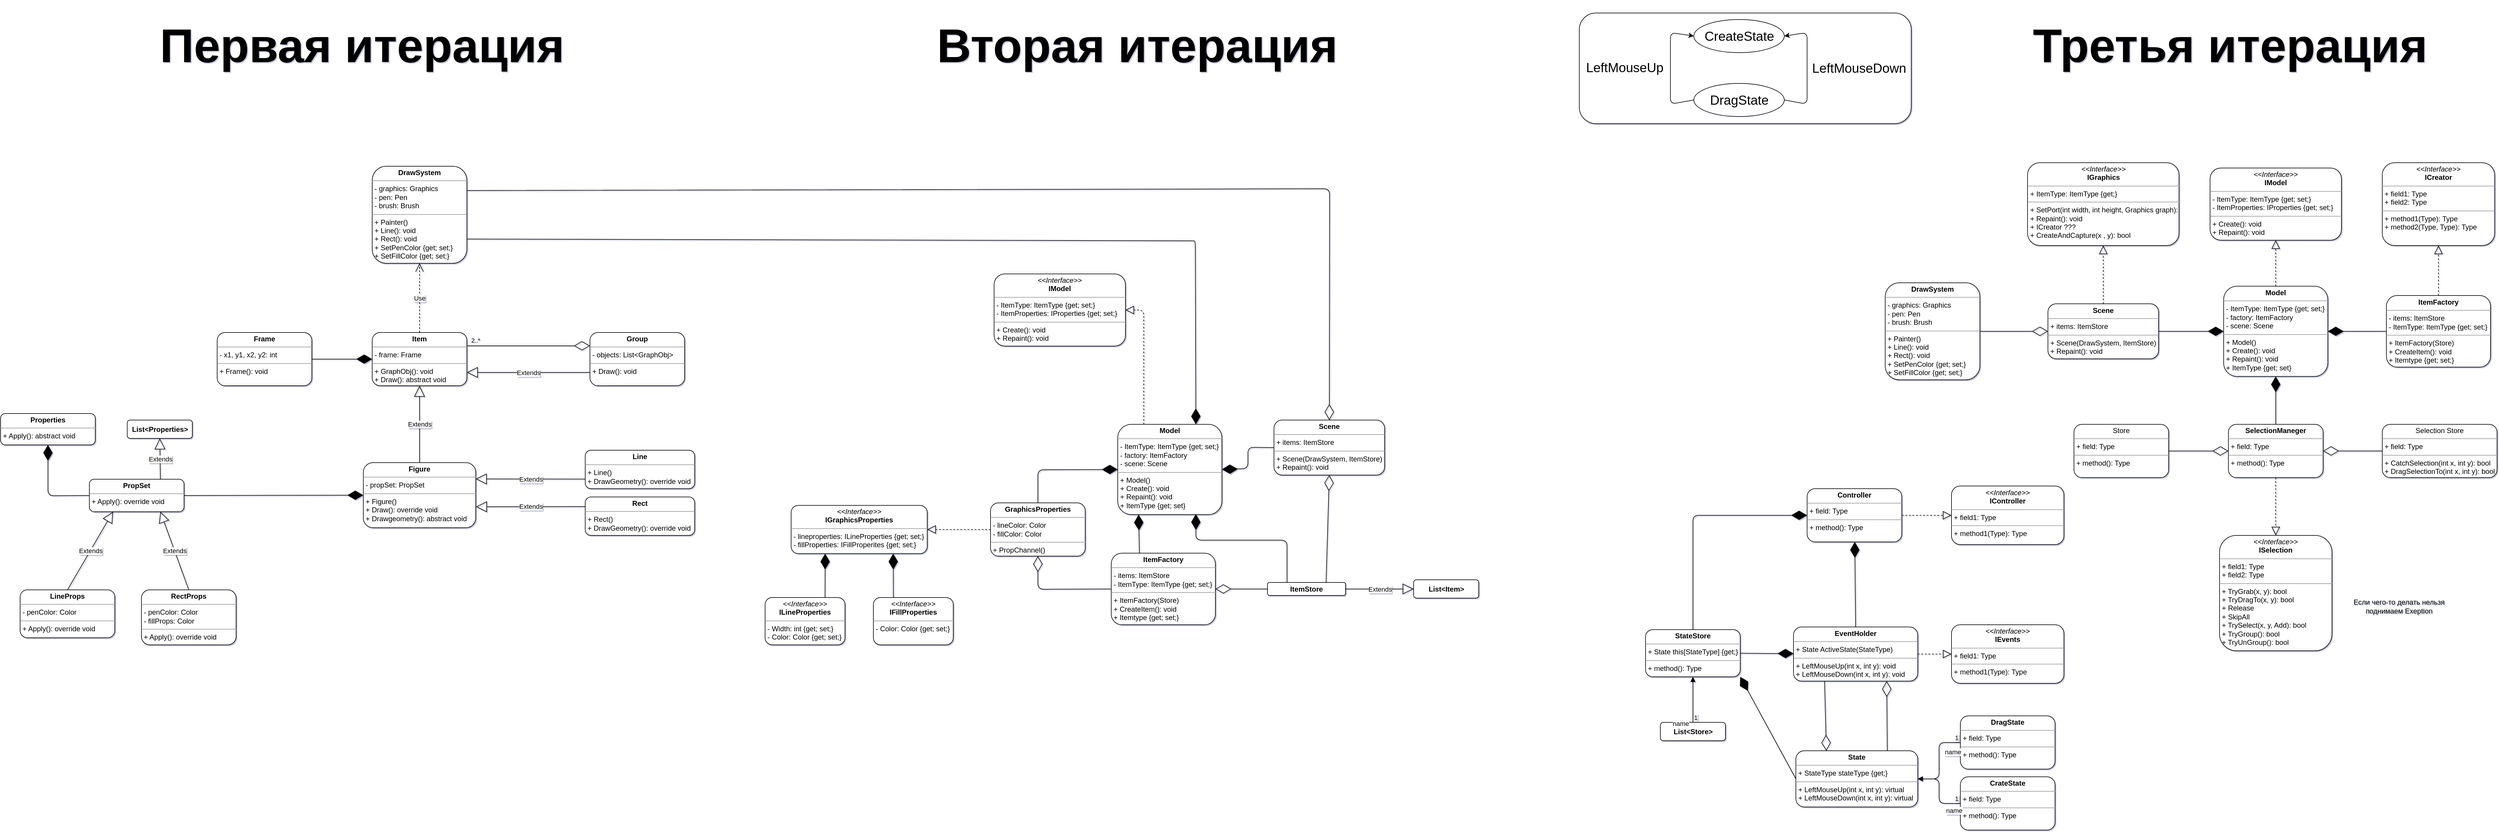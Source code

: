 <mxfile version="20.3.0" type="device"><diagram name="Page-1" id="c4acf3e9-155e-7222-9cf6-157b1a14988f"><mxGraphModel dx="760" dy="259" grid="1" gridSize="10" guides="1" tooltips="1" connect="1" arrows="1" fold="1" page="0" pageScale="1" pageWidth="850" pageHeight="1100" math="0" shadow="1"><root><mxCell id="0"/><mxCell id="1" parent="0"/><mxCell id="VZX-yIIlwS3tOih7tL8w-12" value="&lt;p style=&quot;margin:0px;margin-top:4px;text-align:center;&quot;&gt;&lt;b&gt;Frame&lt;/b&gt;&lt;/p&gt;&lt;hr size=&quot;1&quot;&gt;&lt;p style=&quot;margin:0px;margin-left:4px;&quot;&gt;- x1, y1, x2, y2: int&lt;/p&gt;&lt;hr size=&quot;1&quot;&gt;&lt;p style=&quot;margin:0px;margin-left:4px;&quot;&gt;+ Frame(): void&lt;/p&gt;" style="verticalAlign=top;align=left;overflow=fill;fontSize=12;fontFamily=Helvetica;html=1;rounded=1;" parent="1" vertex="1"><mxGeometry x="118" y="760" width="160" height="90" as="geometry"/></mxCell><mxCell id="VZX-yIIlwS3tOih7tL8w-13" value="&lt;p style=&quot;margin:0px;margin-top:4px;text-align:center;&quot;&gt;&lt;b&gt;Item&lt;/b&gt;&lt;/p&gt;&lt;hr size=&quot;1&quot;&gt;&lt;p style=&quot;margin:0px;margin-left:4px;&quot;&gt;- frame: Frame&lt;/p&gt;&lt;hr size=&quot;1&quot;&gt;&lt;p style=&quot;margin:0px;margin-left:4px;&quot;&gt;+ GraphObj(): void&lt;/p&gt;&lt;p style=&quot;margin:0px;margin-left:4px;&quot;&gt;+ Draw(): abstract void&lt;/p&gt;" style="verticalAlign=top;align=left;overflow=fill;fontSize=12;fontFamily=Helvetica;html=1;rounded=1;" parent="1" vertex="1"><mxGeometry x="380" y="760" width="160" height="90" as="geometry"/></mxCell><mxCell id="VZX-yIIlwS3tOih7tL8w-14" value="&lt;p style=&quot;margin:0px;margin-top:4px;text-align:center;&quot;&gt;&lt;b&gt;Group&lt;/b&gt;&lt;/p&gt;&lt;hr size=&quot;1&quot;&gt;&lt;p style=&quot;margin:0px;margin-left:4px;&quot;&gt;- objects: List&amp;lt;GraphObj&amp;gt;&lt;/p&gt;&lt;hr size=&quot;1&quot;&gt;&lt;p style=&quot;margin:0px;margin-left:4px;&quot;&gt;+ Draw(): void&lt;/p&gt;" style="verticalAlign=top;align=left;overflow=fill;fontSize=12;fontFamily=Helvetica;html=1;rounded=1;" parent="1" vertex="1"><mxGeometry x="748" y="760" width="160" height="90" as="geometry"/></mxCell><mxCell id="VZX-yIIlwS3tOih7tL8w-15" value="" style="endArrow=diamondThin;endFill=1;endSize=24;html=1;rounded=1;exitX=1;exitY=0.5;exitDx=0;exitDy=0;entryX=0;entryY=0.5;entryDx=0;entryDy=0;" parent="1" source="VZX-yIIlwS3tOih7tL8w-12" target="VZX-yIIlwS3tOih7tL8w-13" edge="1"><mxGeometry width="160" relative="1" as="geometry"><mxPoint x="310" y="650" as="sourcePoint"/><mxPoint x="470" y="650" as="targetPoint"/></mxGeometry></mxCell><mxCell id="VZX-yIIlwS3tOih7tL8w-18" value="Extends" style="endArrow=block;endSize=16;endFill=0;html=1;rounded=1;exitX=0;exitY=0.75;exitDx=0;exitDy=0;entryX=1;entryY=0.75;entryDx=0;entryDy=0;" parent="1" source="VZX-yIIlwS3tOih7tL8w-14" target="VZX-yIIlwS3tOih7tL8w-13" edge="1"><mxGeometry width="160" relative="1" as="geometry"><mxPoint x="310" y="650" as="sourcePoint"/><mxPoint x="470" y="650" as="targetPoint"/></mxGeometry></mxCell><mxCell id="VZX-yIIlwS3tOih7tL8w-20" value="" style="endArrow=diamondThin;endFill=0;endSize=24;html=1;rounded=1;exitX=1;exitY=0.25;exitDx=0;exitDy=0;entryX=0;entryY=0.25;entryDx=0;entryDy=0;" parent="1" source="VZX-yIIlwS3tOih7tL8w-13" target="VZX-yIIlwS3tOih7tL8w-14" edge="1"><mxGeometry width="160" relative="1" as="geometry"><mxPoint x="310" y="650" as="sourcePoint"/><mxPoint x="470" y="650" as="targetPoint"/></mxGeometry></mxCell><mxCell id="VZX-yIIlwS3tOih7tL8w-21" value="2..*" style="text;html=1;strokeColor=none;fillColor=none;align=center;verticalAlign=middle;whiteSpace=wrap;rounded=1;fontSize=10;" parent="1" vertex="1"><mxGeometry x="530" y="763" width="50" height="20" as="geometry"/></mxCell><mxCell id="VZX-yIIlwS3tOih7tL8w-22" value="&lt;p style=&quot;margin:0px;margin-top:4px;text-align:center;&quot;&gt;&lt;b&gt;Figure&lt;/b&gt;&lt;/p&gt;&lt;hr size=&quot;1&quot;&gt;&lt;p style=&quot;margin:0px;margin-left:4px;&quot;&gt;- propSet: PropSet&lt;/p&gt;&lt;hr size=&quot;1&quot;&gt;&lt;p style=&quot;margin:0px;margin-left:4px;&quot;&gt;+ Figure()&lt;/p&gt;&lt;p style=&quot;margin:0px;margin-left:4px;&quot;&gt;+ Draw(): override void&lt;/p&gt;&lt;p style=&quot;margin:0px;margin-left:4px;&quot;&gt;+ Drawgeometry(): abstract void&lt;/p&gt;" style="verticalAlign=top;align=left;overflow=fill;fontSize=12;fontFamily=Helvetica;html=1;rounded=1;" parent="1" vertex="1"><mxGeometry x="365" y="980" width="190" height="110" as="geometry"/></mxCell><mxCell id="VZX-yIIlwS3tOih7tL8w-23" value="Extends" style="endArrow=block;endSize=16;endFill=0;html=1;rounded=1;exitX=0.5;exitY=0;exitDx=0;exitDy=0;entryX=0.5;entryY=1;entryDx=0;entryDy=0;" parent="1" source="VZX-yIIlwS3tOih7tL8w-22" target="VZX-yIIlwS3tOih7tL8w-13" edge="1"><mxGeometry width="160" relative="1" as="geometry"><mxPoint x="440" y="800" as="sourcePoint"/><mxPoint x="600" y="800" as="targetPoint"/></mxGeometry></mxCell><mxCell id="VZX-yIIlwS3tOih7tL8w-25" value="&lt;p style=&quot;margin:0px;margin-top:4px;text-align:center;&quot;&gt;&lt;b&gt;Line&lt;/b&gt;&lt;/p&gt;&lt;hr size=&quot;1&quot;&gt;&lt;p style=&quot;margin:0px;margin-left:4px;&quot;&gt;&lt;span style=&quot;background-color: initial;&quot;&gt;+ Line()&lt;/span&gt;&lt;br&gt;&lt;/p&gt;&lt;p style=&quot;margin:0px;margin-left:4px;&quot;&gt;&lt;span style=&quot;background-color: initial;&quot;&gt;+ DrawGeometry(): override void&lt;/span&gt;&lt;/p&gt;" style="verticalAlign=top;align=left;overflow=fill;fontSize=12;fontFamily=Helvetica;html=1;rounded=1;" parent="1" vertex="1"><mxGeometry x="740" y="959" width="185" height="65" as="geometry"/></mxCell><mxCell id="VZX-yIIlwS3tOih7tL8w-26" value="&lt;p style=&quot;margin:0px;margin-top:4px;text-align:center;&quot;&gt;&lt;b&gt;Rect&lt;/b&gt;&lt;/p&gt;&lt;hr size=&quot;1&quot;&gt;&lt;p style=&quot;margin:0px;margin-left:4px;&quot;&gt;&lt;span style=&quot;background-color: initial;&quot;&gt;+ Rect()&lt;/span&gt;&lt;br&gt;&lt;/p&gt;&lt;p style=&quot;margin:0px;margin-left:4px;&quot;&gt;&lt;span style=&quot;background-color: initial;&quot;&gt;+ DrawGeometry(): override void&lt;/span&gt;&lt;/p&gt;" style="verticalAlign=top;align=left;overflow=fill;fontSize=12;fontFamily=Helvetica;html=1;rounded=1;" parent="1" vertex="1"><mxGeometry x="740" y="1038" width="185" height="65" as="geometry"/></mxCell><mxCell id="VZX-yIIlwS3tOih7tL8w-27" value="Extends" style="endArrow=block;endSize=16;endFill=0;html=1;rounded=1;exitX=0;exitY=0.75;exitDx=0;exitDy=0;entryX=1;entryY=0.25;entryDx=0;entryDy=0;" parent="1" source="VZX-yIIlwS3tOih7tL8w-25" target="VZX-yIIlwS3tOih7tL8w-22" edge="1"><mxGeometry width="160" relative="1" as="geometry"><mxPoint x="452" y="984" as="sourcePoint"/><mxPoint x="612" y="984" as="targetPoint"/></mxGeometry></mxCell><mxCell id="VZX-yIIlwS3tOih7tL8w-28" value="Extends" style="endArrow=block;endSize=16;endFill=0;html=1;rounded=1;entryX=1.002;entryY=0.678;entryDx=0;entryDy=0;exitX=0;exitY=0.25;exitDx=0;exitDy=0;entryPerimeter=0;" parent="1" source="VZX-yIIlwS3tOih7tL8w-26" target="VZX-yIIlwS3tOih7tL8w-22" edge="1"><mxGeometry width="160" relative="1" as="geometry"><mxPoint x="685" y="1063" as="sourcePoint"/><mxPoint x="540" y="1151" as="targetPoint"/></mxGeometry></mxCell><mxCell id="VZX-yIIlwS3tOih7tL8w-30" value="&lt;p style=&quot;margin:0px;margin-top:4px;text-align:center;&quot;&gt;&lt;b&gt;Properties&lt;/b&gt;&lt;/p&gt;&lt;hr size=&quot;1&quot;&gt;&lt;p style=&quot;margin:0px;margin-left:4px;&quot;&gt;+ Apply(): abstract void&lt;/p&gt;" style="verticalAlign=top;align=left;overflow=fill;fontSize=12;fontFamily=Helvetica;html=1;rounded=1;" parent="1" vertex="1"><mxGeometry x="-248" y="897" width="160" height="53" as="geometry"/></mxCell><mxCell id="VZX-yIIlwS3tOih7tL8w-31" value="&lt;p style=&quot;margin:0px;margin-top:4px;text-align:center;&quot;&gt;&lt;b&gt;PropSet&lt;/b&gt;&lt;/p&gt;&lt;hr size=&quot;1&quot;&gt;&lt;p style=&quot;margin:0px;margin-left:4px;&quot;&gt;&lt;/p&gt;&lt;p style=&quot;margin:0px;margin-left:4px;&quot;&gt;+ Apply(): override void&lt;/p&gt;" style="verticalAlign=top;align=left;overflow=fill;fontSize=12;fontFamily=Helvetica;html=1;rounded=1;" parent="1" vertex="1"><mxGeometry x="-98" y="1008" width="160" height="55" as="geometry"/></mxCell><mxCell id="VZX-yIIlwS3tOih7tL8w-32" value="&lt;b&gt;List&amp;lt;Properties&amp;gt;&lt;/b&gt;" style="html=1;rounded=1;" parent="1" vertex="1"><mxGeometry x="-34" y="908" width="110" height="31" as="geometry"/></mxCell><mxCell id="VZX-yIIlwS3tOih7tL8w-37" value="" style="endArrow=diamondThin;endFill=1;endSize=24;html=1;rounded=1;exitX=0;exitY=0.5;exitDx=0;exitDy=0;entryX=0.5;entryY=1;entryDx=0;entryDy=0;" parent="1" source="VZX-yIIlwS3tOih7tL8w-31" target="VZX-yIIlwS3tOih7tL8w-30" edge="1"><mxGeometry width="160" relative="1" as="geometry"><mxPoint x="254" y="886" as="sourcePoint"/><mxPoint x="414" y="886" as="targetPoint"/><Array as="points"><mxPoint x="-168" y="1036"/></Array></mxGeometry></mxCell><mxCell id="VZX-yIIlwS3tOih7tL8w-38" value="Extends" style="endArrow=block;endSize=16;endFill=0;html=1;rounded=1;exitX=0.75;exitY=0;exitDx=0;exitDy=0;entryX=0.5;entryY=1;entryDx=0;entryDy=0;" parent="1" source="VZX-yIIlwS3tOih7tL8w-31" target="VZX-yIIlwS3tOih7tL8w-32" edge="1"><mxGeometry width="160" relative="1" as="geometry"><mxPoint x="254" y="886" as="sourcePoint"/><mxPoint x="414" y="886" as="targetPoint"/></mxGeometry></mxCell><mxCell id="VZX-yIIlwS3tOih7tL8w-42" value="&lt;p style=&quot;margin:0px;margin-top:4px;text-align:center;&quot;&gt;&lt;b&gt;LineProps&lt;/b&gt;&lt;/p&gt;&lt;hr size=&quot;1&quot;&gt;&lt;p style=&quot;margin:0px;margin-left:4px;&quot;&gt;- penColor: Color&lt;/p&gt;&lt;hr size=&quot;1&quot;&gt;&lt;p style=&quot;margin:0px;margin-left:4px;&quot;&gt;+ Apply(): override void&lt;/p&gt;" style="verticalAlign=top;align=left;overflow=fill;fontSize=12;fontFamily=Helvetica;html=1;rounded=1;" parent="1" vertex="1"><mxGeometry x="-215" y="1195" width="160" height="81" as="geometry"/></mxCell><mxCell id="VZX-yIIlwS3tOih7tL8w-43" value="&lt;p style=&quot;margin:0px;margin-top:4px;text-align:center;&quot;&gt;&lt;b&gt;RectProps&lt;/b&gt;&lt;/p&gt;&lt;hr size=&quot;1&quot;&gt;&lt;p style=&quot;margin:0px;margin-left:4px;&quot;&gt;- penColor: Color&lt;/p&gt;&lt;p style=&quot;margin:0px;margin-left:4px;&quot;&gt;- fillProps: Color&lt;/p&gt;&lt;hr size=&quot;1&quot;&gt;&lt;p style=&quot;margin:0px;margin-left:4px;&quot;&gt;+ Apply(): override void&lt;/p&gt;" style="verticalAlign=top;align=left;overflow=fill;fontSize=12;fontFamily=Helvetica;html=1;rounded=1;" parent="1" vertex="1"><mxGeometry x="-10" y="1195" width="160" height="93" as="geometry"/></mxCell><mxCell id="VZX-yIIlwS3tOih7tL8w-44" value="Extends" style="endArrow=block;endSize=16;endFill=0;html=1;rounded=1;exitX=0.5;exitY=0;exitDx=0;exitDy=0;entryX=0.25;entryY=1;entryDx=0;entryDy=0;" parent="1" source="VZX-yIIlwS3tOih7tL8w-42" target="VZX-yIIlwS3tOih7tL8w-31" edge="1"><mxGeometry width="160" relative="1" as="geometry"><mxPoint x="-47" y="1129" as="sourcePoint"/><mxPoint x="113" y="1129" as="targetPoint"/></mxGeometry></mxCell><mxCell id="VZX-yIIlwS3tOih7tL8w-45" value="Extends" style="endArrow=block;endSize=16;endFill=0;html=1;rounded=1;exitX=0.5;exitY=0;exitDx=0;exitDy=0;entryX=0.75;entryY=1;entryDx=0;entryDy=0;" parent="1" source="VZX-yIIlwS3tOih7tL8w-43" target="VZX-yIIlwS3tOih7tL8w-31" edge="1"><mxGeometry width="160" relative="1" as="geometry"><mxPoint x="-47" y="1129" as="sourcePoint"/><mxPoint x="113" y="1129" as="targetPoint"/></mxGeometry></mxCell><mxCell id="VZX-yIIlwS3tOih7tL8w-46" value="" style="endArrow=diamondThin;endFill=1;endSize=24;html=1;rounded=1;exitX=1;exitY=0.5;exitDx=0;exitDy=0;entryX=0;entryY=0.5;entryDx=0;entryDy=0;" parent="1" source="VZX-yIIlwS3tOih7tL8w-31" target="VZX-yIIlwS3tOih7tL8w-22" edge="1"><mxGeometry width="160" relative="1" as="geometry"><mxPoint x="266" y="1050" as="sourcePoint"/><mxPoint x="426" y="1050" as="targetPoint"/></mxGeometry></mxCell><mxCell id="VZX-yIIlwS3tOih7tL8w-47" value="&lt;p style=&quot;margin:0px;margin-top:4px;text-align:center;&quot;&gt;&lt;b&gt;DrawSystem&lt;/b&gt;&lt;/p&gt;&lt;hr size=&quot;1&quot;&gt;&lt;p style=&quot;margin:0px;margin-left:4px;&quot;&gt;- graphics: Graphics&lt;/p&gt;&lt;p style=&quot;margin:0px;margin-left:4px;&quot;&gt;- pen: Pen&lt;/p&gt;&lt;p style=&quot;margin:0px;margin-left:4px;&quot;&gt;- brush: Brush&lt;/p&gt;&lt;hr size=&quot;1&quot;&gt;&lt;p style=&quot;margin:0px;margin-left:4px;&quot;&gt;+ Painter()&lt;/p&gt;&lt;p style=&quot;margin:0px;margin-left:4px;&quot;&gt;+ Line(): void&lt;/p&gt;&lt;p style=&quot;margin:0px;margin-left:4px;&quot;&gt;+ Rect(): void&lt;/p&gt;&lt;p style=&quot;margin:0px;margin-left:4px;&quot;&gt;+ SetPenColor {get; set;}&lt;/p&gt;&lt;p style=&quot;margin:0px;margin-left:4px;&quot;&gt;+ SetFillColor {get; set;}&lt;/p&gt;" style="verticalAlign=top;align=left;overflow=fill;fontSize=12;fontFamily=Helvetica;html=1;rounded=1;" parent="1" vertex="1"><mxGeometry x="380" y="479" width="160" height="164" as="geometry"/></mxCell><mxCell id="VZX-yIIlwS3tOih7tL8w-48" value="Use" style="endArrow=open;endSize=12;dashed=1;html=1;rounded=1;exitX=0.5;exitY=0;exitDx=0;exitDy=0;entryX=0.5;entryY=1;entryDx=0;entryDy=0;" parent="1" source="VZX-yIIlwS3tOih7tL8w-13" target="VZX-yIIlwS3tOih7tL8w-47" edge="1"><mxGeometry width="160" relative="1" as="geometry"><mxPoint x="460" y="757" as="sourcePoint"/><mxPoint x="620" y="757" as="targetPoint"/></mxGeometry></mxCell><mxCell id="VZX-yIIlwS3tOih7tL8w-49" value="&lt;p style=&quot;margin:0px;margin-top:4px;text-align:center;&quot;&gt;&lt;b&gt;ItemFactory&lt;/b&gt;&lt;/p&gt;&lt;hr size=&quot;1&quot;&gt;&lt;p style=&quot;margin:0px;margin-left:4px;&quot;&gt;- items: ItemStore&lt;/p&gt;&lt;p style=&quot;margin:0px;margin-left:4px;&quot;&gt;- ItemType: ItemType {get; set;}&lt;/p&gt;&lt;hr size=&quot;1&quot;&gt;&lt;p style=&quot;margin:0px;margin-left:4px;&quot;&gt;+ ItemFactory(Store)&lt;/p&gt;&lt;p style=&quot;margin:0px;margin-left:4px;&quot;&gt;+ CreateItem(): void&lt;/p&gt;&lt;p style=&quot;margin:0px;margin-left:4px;&quot;&gt;+ Itemtype {get; set;}&lt;/p&gt;" style="verticalAlign=top;align=left;overflow=fill;fontSize=12;fontFamily=Helvetica;html=1;rounded=1;" parent="1" vertex="1"><mxGeometry x="1629" y="1133" width="176" height="121" as="geometry"/></mxCell><mxCell id="VZX-yIIlwS3tOih7tL8w-50" value="&lt;p style=&quot;margin:0px;margin-top:4px;text-align:center;&quot;&gt;&lt;b&gt;Model&lt;/b&gt;&lt;/p&gt;&lt;hr size=&quot;1&quot;&gt;&lt;p style=&quot;margin:0px;margin-left:4px;&quot;&gt;- ItemType: ItemType {get; set;}&lt;/p&gt;&lt;p style=&quot;margin:0px;margin-left:4px;&quot;&gt;- factory: ItemFactory&lt;/p&gt;&lt;p style=&quot;margin:0px;margin-left:4px;&quot;&gt;- scene: Scene&lt;/p&gt;&lt;hr size=&quot;1&quot;&gt;&lt;p style=&quot;margin:0px;margin-left:4px;&quot;&gt;+ Model()&lt;/p&gt;&lt;p style=&quot;margin:0px;margin-left:4px;&quot;&gt;+ Create(): void&lt;/p&gt;&lt;p style=&quot;margin:0px;margin-left:4px;&quot;&gt;+ Repaint(): void&lt;/p&gt;&lt;p style=&quot;margin:0px;margin-left:4px;&quot;&gt;+ ItemType {get; set}&lt;/p&gt;" style="verticalAlign=top;align=left;overflow=fill;fontSize=12;fontFamily=Helvetica;html=1;rounded=1;" parent="1" vertex="1"><mxGeometry x="1640" y="915.25" width="176" height="152.5" as="geometry"/></mxCell><mxCell id="VZX-yIIlwS3tOih7tL8w-51" value="&lt;p style=&quot;margin:0px;margin-top:4px;text-align:center;&quot;&gt;&lt;b&gt;ItemStore&lt;/b&gt;&lt;/p&gt;" style="verticalAlign=top;align=left;overflow=fill;fontSize=12;fontFamily=Helvetica;html=1;rounded=1;" parent="1" vertex="1"><mxGeometry x="1893" y="1182.5" width="132" height="22" as="geometry"/></mxCell><mxCell id="VZX-yIIlwS3tOih7tL8w-52" value="&lt;b&gt;List&amp;lt;Item&amp;gt;&lt;/b&gt;" style="html=1;rounded=1;" parent="1" vertex="1"><mxGeometry x="2140" y="1178" width="110" height="31" as="geometry"/></mxCell><mxCell id="VZX-yIIlwS3tOih7tL8w-54" value="&lt;p style=&quot;margin:0px;margin-top:4px;text-align:center;&quot;&gt;&lt;b&gt;GraphicsProperties&lt;/b&gt;&lt;/p&gt;&lt;hr size=&quot;1&quot;&gt;&lt;p style=&quot;margin:0px;margin-left:4px;&quot;&gt;- lineColor: Color&lt;br&gt;- fillColor: Color&lt;br&gt;&lt;/p&gt;&lt;hr size=&quot;1&quot;&gt;&lt;p style=&quot;margin:0px;margin-left:4px;&quot;&gt;+ PropChannel()&lt;/p&gt;" style="verticalAlign=top;align=left;overflow=fill;fontSize=12;fontFamily=Helvetica;html=1;rounded=1;" parent="1" vertex="1"><mxGeometry x="1425" y="1048" width="160" height="90" as="geometry"/></mxCell><mxCell id="VZX-yIIlwS3tOih7tL8w-55" value="&lt;p style=&quot;margin:0px;margin-top:4px;text-align:center;&quot;&gt;&lt;i&gt;&amp;lt;&amp;lt;Interface&amp;gt;&amp;gt;&lt;/i&gt;&lt;br&gt;&lt;b&gt;IGraphicsProperties&lt;/b&gt;&lt;/p&gt;&lt;hr size=&quot;1&quot;&gt;&lt;p style=&quot;margin:0px;margin-left:4px;&quot;&gt;- lineproperties: ILineProperties {get; set;}&lt;br&gt;- fillProperties:&amp;nbsp;IFillProperites {get; set;}&lt;/p&gt;" style="verticalAlign=top;align=left;overflow=fill;fontSize=12;fontFamily=Helvetica;html=1;rounded=1;" parent="1" vertex="1"><mxGeometry x="1088" y="1052.25" width="230" height="81.5" as="geometry"/></mxCell><mxCell id="VZX-yIIlwS3tOih7tL8w-56" value="Extends" style="endArrow=block;endSize=16;endFill=0;html=1;rounded=1;exitX=1;exitY=0.5;exitDx=0;exitDy=0;entryX=0;entryY=0.5;entryDx=0;entryDy=0;" parent="1" source="VZX-yIIlwS3tOih7tL8w-51" target="VZX-yIIlwS3tOih7tL8w-52" edge="1"><mxGeometry width="160" relative="1" as="geometry"><mxPoint x="1733" y="986" as="sourcePoint"/><mxPoint x="1893" y="986" as="targetPoint"/></mxGeometry></mxCell><mxCell id="VZX-yIIlwS3tOih7tL8w-57" value="" style="endArrow=diamondThin;endFill=0;endSize=24;html=1;rounded=1;exitX=0;exitY=0.5;exitDx=0;exitDy=0;entryX=1;entryY=0.5;entryDx=0;entryDy=0;" parent="1" source="VZX-yIIlwS3tOih7tL8w-51" target="VZX-yIIlwS3tOih7tL8w-49" edge="1"><mxGeometry width="160" relative="1" as="geometry"><mxPoint x="1887" y="1188.0" as="sourcePoint"/><mxPoint x="1915" y="986" as="targetPoint"/></mxGeometry></mxCell><mxCell id="VZX-yIIlwS3tOih7tL8w-58" value="&lt;p style=&quot;margin:0px;margin-top:4px;text-align:center;&quot;&gt;&lt;b&gt;Scene&lt;/b&gt;&lt;/p&gt;&lt;hr size=&quot;1&quot;&gt;&lt;p style=&quot;margin:0px;margin-left:4px;&quot;&gt;+ items: ItemStore&lt;/p&gt;&lt;hr size=&quot;1&quot;&gt;&lt;p style=&quot;margin:0px;margin-left:4px;&quot;&gt;+ Scene(DrawSystem, ItemStore)&lt;/p&gt;&lt;p style=&quot;margin:0px;margin-left:4px;&quot;&gt;+ Repaint(): void&lt;/p&gt;" style="verticalAlign=top;align=left;overflow=fill;fontSize=12;fontFamily=Helvetica;html=1;rounded=1;" parent="1" vertex="1"><mxGeometry x="1904" y="908" width="187" height="93" as="geometry"/></mxCell><mxCell id="VZX-yIIlwS3tOih7tL8w-59" value="" style="endArrow=diamondThin;endFill=0;endSize=24;html=1;rounded=1;exitX=0;exitY=0.5;exitDx=0;exitDy=0;entryX=0.5;entryY=1;entryDx=0;entryDy=0;" parent="1" source="VZX-yIIlwS3tOih7tL8w-49" target="VZX-yIIlwS3tOih7tL8w-54" edge="1"><mxGeometry width="160" relative="1" as="geometry"><mxPoint x="1794" y="986" as="sourcePoint"/><mxPoint x="1954" y="986" as="targetPoint"/><Array as="points"><mxPoint x="1505" y="1194"/></Array></mxGeometry></mxCell><mxCell id="VZX-yIIlwS3tOih7tL8w-60" value="" style="endArrow=block;dashed=1;endFill=0;endSize=12;html=1;rounded=1;exitX=0;exitY=0.5;exitDx=0;exitDy=0;entryX=1;entryY=0.5;entryDx=0;entryDy=0;" parent="1" source="VZX-yIIlwS3tOih7tL8w-54" target="VZX-yIIlwS3tOih7tL8w-55" edge="1"><mxGeometry width="160" relative="1" as="geometry"><mxPoint x="1850" y="986" as="sourcePoint"/><mxPoint x="2010" y="986" as="targetPoint"/></mxGeometry></mxCell><mxCell id="VZX-yIIlwS3tOih7tL8w-61" value="" style="endArrow=diamondThin;endFill=1;endSize=24;html=1;rounded=1;exitX=0.5;exitY=0;exitDx=0;exitDy=0;entryX=0;entryY=0.5;entryDx=0;entryDy=0;" parent="1" source="VZX-yIIlwS3tOih7tL8w-54" target="VZX-yIIlwS3tOih7tL8w-50" edge="1"><mxGeometry width="160" relative="1" as="geometry"><mxPoint x="1868" y="938" as="sourcePoint"/><mxPoint x="2028" y="938" as="targetPoint"/><Array as="points"><mxPoint x="1505" y="992"/></Array></mxGeometry></mxCell><mxCell id="VZX-yIIlwS3tOih7tL8w-62" value="" style="endArrow=diamondThin;endFill=1;endSize=24;html=1;rounded=1;exitX=0.27;exitY=-0.004;exitDx=0;exitDy=0;entryX=0.2;entryY=1;entryDx=0;entryDy=0;entryPerimeter=0;exitPerimeter=0;" parent="1" source="VZX-yIIlwS3tOih7tL8w-49" target="VZX-yIIlwS3tOih7tL8w-50" edge="1"><mxGeometry width="160" relative="1" as="geometry"><mxPoint x="1868" y="938" as="sourcePoint"/><mxPoint x="2028" y="938" as="targetPoint"/></mxGeometry></mxCell><mxCell id="VZX-yIIlwS3tOih7tL8w-63" value="" style="endArrow=diamondThin;endFill=1;endSize=24;html=1;rounded=1;exitX=0.25;exitY=0;exitDx=0;exitDy=0;" parent="1" source="VZX-yIIlwS3tOih7tL8w-51" edge="1"><mxGeometry width="160" relative="1" as="geometry"><mxPoint x="1868" y="938" as="sourcePoint"/><mxPoint x="1772" y="1067" as="targetPoint"/><Array as="points"><mxPoint x="1926" y="1111"/><mxPoint x="1772" y="1111"/></Array></mxGeometry></mxCell><mxCell id="VZX-yIIlwS3tOih7tL8w-65" value="" style="endArrow=diamondThin;endFill=1;endSize=24;html=1;rounded=1;entryX=0.75;entryY=0;entryDx=0;entryDy=0;exitX=1;exitY=0.75;exitDx=0;exitDy=0;" parent="1" source="VZX-yIIlwS3tOih7tL8w-47" target="VZX-yIIlwS3tOih7tL8w-50" edge="1"><mxGeometry width="160" relative="1" as="geometry"><mxPoint x="541" y="600" as="sourcePoint"/><mxPoint x="1890" y="990" as="targetPoint"/><Array as="points"><mxPoint x="1762" y="605"/><mxPoint x="1771" y="605"/></Array></mxGeometry></mxCell><mxCell id="VZX-yIIlwS3tOih7tL8w-66" value="" style="endArrow=diamondThin;endFill=0;endSize=24;html=1;rounded=1;exitX=1;exitY=0.25;exitDx=0;exitDy=0;entryX=0.5;entryY=0;entryDx=0;entryDy=0;" parent="1" source="VZX-yIIlwS3tOih7tL8w-47" target="VZX-yIIlwS3tOih7tL8w-58" edge="1"><mxGeometry width="160" relative="1" as="geometry"><mxPoint x="1798" y="788" as="sourcePoint"/><mxPoint x="2040" y="985" as="targetPoint"/><Array as="points"><mxPoint x="1998" y="517"/></Array></mxGeometry></mxCell><mxCell id="VZX-yIIlwS3tOih7tL8w-67" value="" style="endArrow=diamondThin;endFill=1;endSize=24;html=1;rounded=1;exitX=0;exitY=0.5;exitDx=0;exitDy=0;entryX=1;entryY=0.5;entryDx=0;entryDy=0;" parent="1" source="VZX-yIIlwS3tOih7tL8w-58" target="VZX-yIIlwS3tOih7tL8w-50" edge="1"><mxGeometry width="160" relative="1" as="geometry"><mxPoint x="1881" y="985" as="sourcePoint"/><mxPoint x="2041" y="985" as="targetPoint"/><Array as="points"><mxPoint x="1860" y="954"/><mxPoint x="1860" y="990"/></Array></mxGeometry></mxCell><mxCell id="VZX-yIIlwS3tOih7tL8w-68" value="" style="endArrow=diamondThin;endFill=0;endSize=24;html=1;rounded=1;exitX=0.75;exitY=0;exitDx=0;exitDy=0;entryX=0.5;entryY=1;entryDx=0;entryDy=0;" parent="1" source="VZX-yIIlwS3tOih7tL8w-51" target="VZX-yIIlwS3tOih7tL8w-58" edge="1"><mxGeometry width="160" relative="1" as="geometry"><mxPoint x="1962" y="992" as="sourcePoint"/><mxPoint x="2122" y="992" as="targetPoint"/></mxGeometry></mxCell><mxCell id="VZX-yIIlwS3tOih7tL8w-76" value="&lt;p style=&quot;margin:0px;margin-top:4px;text-align:center;&quot;&gt;&lt;i&gt;&amp;lt;&amp;lt;Interface&amp;gt;&amp;gt;&lt;/i&gt;&lt;br&gt;&lt;b&gt;IModel&lt;/b&gt;&lt;/p&gt;&lt;hr size=&quot;1&quot;&gt;&lt;p style=&quot;margin:0px;margin-left:4px;&quot;&gt;- ItemType: ItemType {get; set;}&lt;br&gt;- ItemProperties: IProperties {get; set;}&lt;/p&gt;&lt;hr size=&quot;1&quot;&gt;&lt;p style=&quot;margin:0px;margin-left:4px;&quot;&gt;+ Create(): void&lt;br&gt;+ Repaint(): void&lt;/p&gt;" style="verticalAlign=top;align=left;overflow=fill;fontSize=12;fontFamily=Helvetica;html=1;rounded=1;" parent="1" vertex="1"><mxGeometry x="1431" y="661" width="222" height="122" as="geometry"/></mxCell><mxCell id="VZX-yIIlwS3tOih7tL8w-77" value="" style="endArrow=block;dashed=1;endFill=0;endSize=12;html=1;rounded=1;fontSize=33;exitX=0.25;exitY=0;exitDx=0;exitDy=0;entryX=1;entryY=0.5;entryDx=0;entryDy=0;" parent="1" source="VZX-yIIlwS3tOih7tL8w-50" target="VZX-yIIlwS3tOih7tL8w-76" edge="1"><mxGeometry width="160" relative="1" as="geometry"><mxPoint x="1743" y="892" as="sourcePoint"/><mxPoint x="1903" y="892" as="targetPoint"/><Array as="points"><mxPoint x="1684" y="722"/></Array></mxGeometry></mxCell><mxCell id="gJk0dpEHeDLshrW5r34s-3" value="&lt;p style=&quot;margin:0px;margin-top:4px;text-align:center;&quot;&gt;&lt;i&gt;&amp;lt;&amp;lt;Interface&amp;gt;&amp;gt;&lt;/i&gt;&lt;br&gt;&lt;b&gt;ILineProperties&lt;/b&gt;&lt;/p&gt;&lt;hr size=&quot;1&quot;&gt;&lt;p style=&quot;margin:0px;margin-left:4px;&quot;&gt;- Width: int {get; set;}&lt;br&gt;- Color:&amp;nbsp;Color {get; set;}&lt;/p&gt;" style="verticalAlign=top;align=left;overflow=fill;fontSize=12;fontFamily=Helvetica;html=1;rounded=1;" parent="1" vertex="1"><mxGeometry x="1044" y="1208" width="135" height="80" as="geometry"/></mxCell><mxCell id="gJk0dpEHeDLshrW5r34s-4" value="&lt;p style=&quot;margin:0px;margin-top:4px;text-align:center;&quot;&gt;&lt;i&gt;&amp;lt;&amp;lt;Interface&amp;gt;&amp;gt;&lt;/i&gt;&lt;br&gt;&lt;b&gt;IFillProperties&lt;/b&gt;&lt;/p&gt;&lt;hr size=&quot;1&quot;&gt;&lt;p style=&quot;margin:0px;margin-left:4px;&quot;&gt;- Color:&amp;nbsp;Color {get; set;}&lt;/p&gt;" style="verticalAlign=top;align=left;overflow=fill;fontSize=12;fontFamily=Helvetica;html=1;rounded=1;" parent="1" vertex="1"><mxGeometry x="1227" y="1208" width="135" height="80" as="geometry"/></mxCell><mxCell id="gJk0dpEHeDLshrW5r34s-5" value="" style="endArrow=diamondThin;endFill=1;endSize=24;html=1;rounded=1;exitX=0.75;exitY=0;exitDx=0;exitDy=0;entryX=0.25;entryY=1;entryDx=0;entryDy=0;" parent="1" source="gJk0dpEHeDLshrW5r34s-3" target="VZX-yIIlwS3tOih7tL8w-55" edge="1"><mxGeometry width="160" relative="1" as="geometry"><mxPoint x="1286" y="1185" as="sourcePoint"/><mxPoint x="1446" y="1185" as="targetPoint"/></mxGeometry></mxCell><mxCell id="gJk0dpEHeDLshrW5r34s-6" value="" style="endArrow=diamondThin;endFill=1;endSize=24;html=1;rounded=1;exitX=0.25;exitY=0;exitDx=0;exitDy=0;entryX=0.75;entryY=1;entryDx=0;entryDy=0;" parent="1" source="gJk0dpEHeDLshrW5r34s-4" target="VZX-yIIlwS3tOih7tL8w-55" edge="1"><mxGeometry width="160" relative="1" as="geometry"><mxPoint x="1265" y="1167" as="sourcePoint"/><mxPoint x="1425" y="1167" as="targetPoint"/></mxGeometry></mxCell><mxCell id="UeAopqe-0sC29PvjkXXM-1" value="&lt;p style=&quot;margin:0px;margin-top:4px;text-align:center;&quot;&gt;&lt;i&gt;&amp;lt;&amp;lt;Interface&amp;gt;&amp;gt;&lt;/i&gt;&lt;br&gt;&lt;b&gt;IGraphics&lt;/b&gt;&lt;/p&gt;&lt;hr size=&quot;1&quot;&gt;&lt;p style=&quot;margin:0px;margin-left:4px;&quot;&gt;+ ItemType: ItemType {get;}&lt;br&gt;&lt;/p&gt;&lt;hr size=&quot;1&quot;&gt;&lt;p style=&quot;margin:0px;margin-left:4px;&quot;&gt;+ SetPort(int width, int height, Graphics graph): void&lt;/p&gt;&lt;p style=&quot;margin:0px;margin-left:4px;&quot;&gt;+ Repaint(): void&lt;/p&gt;&lt;p style=&quot;margin:0px;margin-left:4px;&quot;&gt;+ ICreator ???&lt;/p&gt;&lt;p style=&quot;margin:0px;margin-left:4px;&quot;&gt;+ CreateAndCapture(x , y): bool&lt;/p&gt;" style="verticalAlign=top;align=left;overflow=fill;fontSize=12;fontFamily=Helvetica;html=1;rounded=1;" parent="1" vertex="1"><mxGeometry x="3177.5" y="473" width="256" height="140" as="geometry"/></mxCell><mxCell id="UeAopqe-0sC29PvjkXXM-2" value="&lt;p style=&quot;margin:0px;margin-top:4px;text-align:center;&quot;&gt;&lt;i&gt;&amp;lt;&amp;lt;Interface&amp;gt;&amp;gt;&lt;/i&gt;&lt;br&gt;&lt;b&gt;ISelection&lt;/b&gt;&lt;/p&gt;&lt;hr size=&quot;1&quot;&gt;&lt;p style=&quot;margin:0px;margin-left:4px;&quot;&gt;+ field1: Type&lt;br&gt;+ field2: Type&lt;/p&gt;&lt;hr size=&quot;1&quot;&gt;&lt;p style=&quot;margin:0px;margin-left:4px;&quot;&gt;+ TryGrab(x, y): bool&lt;br&gt;&lt;/p&gt;&lt;p style=&quot;margin:0px;margin-left:4px;&quot;&gt;+ TryDragTo(x, y): bool&lt;/p&gt;&lt;p style=&quot;margin:0px;margin-left:4px;&quot;&gt;+ Release&lt;/p&gt;&lt;p style=&quot;margin:0px;margin-left:4px;&quot;&gt;+ SkipAll&lt;/p&gt;&lt;p style=&quot;margin:0px;margin-left:4px;&quot;&gt;+ TrySelect(x, y, Add): bool&lt;/p&gt;&lt;p style=&quot;margin:0px;margin-left:4px;&quot;&gt;+ TryGroup(): bool&lt;/p&gt;&lt;p style=&quot;margin:0px;margin-left:4px;&quot;&gt;+ TryUnGroup(): bool&lt;/p&gt;" style="verticalAlign=top;align=left;overflow=fill;fontSize=12;fontFamily=Helvetica;html=1;rounded=1;" parent="1" vertex="1"><mxGeometry x="3502" y="1103" width="190" height="195" as="geometry"/></mxCell><mxCell id="UeAopqe-0sC29PvjkXXM-7" value="&lt;p style=&quot;margin:0px;margin-top:4px;text-align:center;&quot;&gt;&lt;i&gt;&amp;lt;&amp;lt;Interface&amp;gt;&amp;gt;&lt;/i&gt;&lt;br&gt;&lt;b&gt;ICreator&lt;/b&gt;&lt;/p&gt;&lt;hr size=&quot;1&quot;&gt;&lt;p style=&quot;margin:0px;margin-left:4px;&quot;&gt;+ field1: Type&lt;br&gt;+ field2: Type&lt;/p&gt;&lt;hr size=&quot;1&quot;&gt;&lt;p style=&quot;margin:0px;margin-left:4px;&quot;&gt;+ method1(Type): Type&lt;br&gt;+ method2(Type, Type): Type&lt;/p&gt;" style="verticalAlign=top;align=left;overflow=fill;fontSize=12;fontFamily=Helvetica;html=1;rounded=1;" parent="1" vertex="1"><mxGeometry x="3777" y="473" width="190" height="140" as="geometry"/></mxCell><mxCell id="UeAopqe-0sC29PvjkXXM-9" value="&lt;p style=&quot;margin:0px;margin-top:4px;text-align:center;&quot;&gt;&lt;b&gt;Model&lt;/b&gt;&lt;/p&gt;&lt;hr size=&quot;1&quot;&gt;&lt;p style=&quot;margin:0px;margin-left:4px;&quot;&gt;- ItemType: ItemType {get; set;}&lt;/p&gt;&lt;p style=&quot;margin:0px;margin-left:4px;&quot;&gt;- factory: ItemFactory&lt;/p&gt;&lt;p style=&quot;margin:0px;margin-left:4px;&quot;&gt;- scene: Scene&lt;/p&gt;&lt;hr size=&quot;1&quot;&gt;&lt;p style=&quot;margin:0px;margin-left:4px;&quot;&gt;+ Model()&lt;/p&gt;&lt;p style=&quot;margin:0px;margin-left:4px;&quot;&gt;+ Create(): void&lt;/p&gt;&lt;p style=&quot;margin:0px;margin-left:4px;&quot;&gt;+ Repaint(): void&lt;/p&gt;&lt;p style=&quot;margin:0px;margin-left:4px;&quot;&gt;+ ItemType {get; set}&lt;/p&gt;" style="verticalAlign=top;align=left;overflow=fill;fontSize=12;fontFamily=Helvetica;html=1;rounded=1;" parent="1" vertex="1"><mxGeometry x="3509" y="681.75" width="176" height="152.5" as="geometry"/></mxCell><mxCell id="UeAopqe-0sC29PvjkXXM-11" value="&lt;p style=&quot;margin:0px;margin-top:4px;text-align:center;&quot;&gt;&lt;b&gt;ItemFactory&lt;/b&gt;&lt;/p&gt;&lt;hr size=&quot;1&quot;&gt;&lt;p style=&quot;margin:0px;margin-left:4px;&quot;&gt;- items: ItemStore&lt;/p&gt;&lt;p style=&quot;margin:0px;margin-left:4px;&quot;&gt;- ItemType: ItemType {get; set;}&lt;/p&gt;&lt;hr size=&quot;1&quot;&gt;&lt;p style=&quot;margin:0px;margin-left:4px;&quot;&gt;+ ItemFactory(Store)&lt;/p&gt;&lt;p style=&quot;margin:0px;margin-left:4px;&quot;&gt;+ CreateItem(): void&lt;/p&gt;&lt;p style=&quot;margin:0px;margin-left:4px;&quot;&gt;+ Itemtype {get; set;}&lt;/p&gt;" style="verticalAlign=top;align=left;overflow=fill;fontSize=12;fontFamily=Helvetica;html=1;rounded=1;" parent="1" vertex="1"><mxGeometry x="3784" y="697.5" width="176" height="121" as="geometry"/></mxCell><mxCell id="UeAopqe-0sC29PvjkXXM-12" value="&lt;p style=&quot;margin:0px;margin-top:4px;text-align:center;&quot;&gt;&lt;b&gt;Scene&lt;/b&gt;&lt;/p&gt;&lt;hr size=&quot;1&quot;&gt;&lt;p style=&quot;margin:0px;margin-left:4px;&quot;&gt;+ items: ItemStore&lt;/p&gt;&lt;hr size=&quot;1&quot;&gt;&lt;p style=&quot;margin:0px;margin-left:4px;&quot;&gt;+ Scene(DrawSystem, ItemStore)&lt;/p&gt;&lt;p style=&quot;margin:0px;margin-left:4px;&quot;&gt;+ Repaint(): void&lt;/p&gt;" style="verticalAlign=top;align=left;overflow=fill;fontSize=12;fontFamily=Helvetica;html=1;rounded=1;" parent="1" vertex="1"><mxGeometry x="3212" y="711.5" width="187" height="93" as="geometry"/></mxCell><mxCell id="UeAopqe-0sC29PvjkXXM-14" value="&lt;p style=&quot;margin:0px;margin-top:4px;text-align:center;&quot;&gt;&lt;b&gt;DrawSystem&lt;/b&gt;&lt;/p&gt;&lt;hr size=&quot;1&quot;&gt;&lt;p style=&quot;margin:0px;margin-left:4px;&quot;&gt;- graphics: Graphics&lt;/p&gt;&lt;p style=&quot;margin:0px;margin-left:4px;&quot;&gt;- pen: Pen&lt;/p&gt;&lt;p style=&quot;margin:0px;margin-left:4px;&quot;&gt;- brush: Brush&lt;/p&gt;&lt;hr size=&quot;1&quot;&gt;&lt;p style=&quot;margin:0px;margin-left:4px;&quot;&gt;+ Painter()&lt;/p&gt;&lt;p style=&quot;margin:0px;margin-left:4px;&quot;&gt;+ Line(): void&lt;/p&gt;&lt;p style=&quot;margin:0px;margin-left:4px;&quot;&gt;+ Rect(): void&lt;/p&gt;&lt;p style=&quot;margin:0px;margin-left:4px;&quot;&gt;+ SetPenColor {get; set;}&lt;/p&gt;&lt;p style=&quot;margin:0px;margin-left:4px;&quot;&gt;+ SetFillColor {get; set;}&lt;/p&gt;" style="verticalAlign=top;align=left;overflow=fill;fontSize=12;fontFamily=Helvetica;html=1;rounded=1;" parent="1" vertex="1"><mxGeometry x="2937" y="676" width="160" height="164" as="geometry"/></mxCell><mxCell id="UeAopqe-0sC29PvjkXXM-15" value="" style="endArrow=diamondThin;endFill=0;endSize=24;html=1;rounded=1;exitX=1;exitY=0.5;exitDx=0;exitDy=0;entryX=0;entryY=0.5;entryDx=0;entryDy=0;" parent="1" source="UeAopqe-0sC29PvjkXXM-14" target="UeAopqe-0sC29PvjkXXM-12" edge="1"><mxGeometry width="160" relative="1" as="geometry"><mxPoint x="3399" y="847" as="sourcePoint"/><mxPoint x="3559" y="847" as="targetPoint"/></mxGeometry></mxCell><mxCell id="UeAopqe-0sC29PvjkXXM-16" value="" style="endArrow=diamondThin;endFill=1;endSize=24;html=1;rounded=1;exitX=1;exitY=0.5;exitDx=0;exitDy=0;" parent="1" source="UeAopqe-0sC29PvjkXXM-12" target="UeAopqe-0sC29PvjkXXM-9" edge="1"><mxGeometry width="160" relative="1" as="geometry"><mxPoint x="3399" y="847" as="sourcePoint"/><mxPoint x="3559" y="847" as="targetPoint"/></mxGeometry></mxCell><mxCell id="UeAopqe-0sC29PvjkXXM-17" value="" style="endArrow=diamondThin;endFill=1;endSize=24;html=1;rounded=1;exitX=0;exitY=0.5;exitDx=0;exitDy=0;" parent="1" source="UeAopqe-0sC29PvjkXXM-11" target="UeAopqe-0sC29PvjkXXM-9" edge="1"><mxGeometry width="160" relative="1" as="geometry"><mxPoint x="3399" y="847" as="sourcePoint"/><mxPoint x="3559" y="847" as="targetPoint"/></mxGeometry></mxCell><mxCell id="UeAopqe-0sC29PvjkXXM-18" value="&lt;p style=&quot;margin:0px;margin-top:4px;text-align:center;&quot;&gt;&lt;i&gt;&amp;lt;&amp;lt;Interface&amp;gt;&amp;gt;&lt;/i&gt;&lt;br&gt;&lt;b&gt;IModel&lt;/b&gt;&lt;/p&gt;&lt;hr size=&quot;1&quot;&gt;&lt;p style=&quot;margin:0px;margin-left:4px;&quot;&gt;- ItemType: ItemType {get; set;}&lt;br&gt;- ItemProperties: IProperties {get; set;}&lt;/p&gt;&lt;hr size=&quot;1&quot;&gt;&lt;p style=&quot;margin:0px;margin-left:4px;&quot;&gt;+ Create(): void&lt;br&gt;+ Repaint(): void&lt;/p&gt;" style="verticalAlign=top;align=left;overflow=fill;fontSize=12;fontFamily=Helvetica;html=1;rounded=1;" parent="1" vertex="1"><mxGeometry x="3486" y="482" width="222" height="122" as="geometry"/></mxCell><mxCell id="UeAopqe-0sC29PvjkXXM-19" value="" style="endArrow=block;dashed=1;endFill=0;endSize=12;html=1;rounded=1;exitX=0.5;exitY=0;exitDx=0;exitDy=0;entryX=0.5;entryY=1;entryDx=0;entryDy=0;" parent="1" source="UeAopqe-0sC29PvjkXXM-12" target="UeAopqe-0sC29PvjkXXM-1" edge="1"><mxGeometry width="160" relative="1" as="geometry"><mxPoint x="3498" y="693" as="sourcePoint"/><mxPoint x="3658" y="693" as="targetPoint"/></mxGeometry></mxCell><mxCell id="UeAopqe-0sC29PvjkXXM-20" value="" style="endArrow=block;dashed=1;endFill=0;endSize=12;html=1;rounded=1;exitX=0.5;exitY=0;exitDx=0;exitDy=0;entryX=0.5;entryY=1;entryDx=0;entryDy=0;" parent="1" source="UeAopqe-0sC29PvjkXXM-9" target="UeAopqe-0sC29PvjkXXM-18" edge="1"><mxGeometry width="160" relative="1" as="geometry"><mxPoint x="3498" y="693" as="sourcePoint"/><mxPoint x="3658" y="693" as="targetPoint"/></mxGeometry></mxCell><mxCell id="UeAopqe-0sC29PvjkXXM-21" value="" style="endArrow=block;dashed=1;endFill=0;endSize=12;html=1;rounded=1;exitX=0.5;exitY=0;exitDx=0;exitDy=0;entryX=0.5;entryY=1;entryDx=0;entryDy=0;" parent="1" source="UeAopqe-0sC29PvjkXXM-11" target="UeAopqe-0sC29PvjkXXM-7" edge="1"><mxGeometry width="160" relative="1" as="geometry"><mxPoint x="3498" y="693" as="sourcePoint"/><mxPoint x="3658" y="693" as="targetPoint"/></mxGeometry></mxCell><mxCell id="UeAopqe-0sC29PvjkXXM-22" value="&lt;p style=&quot;margin:0px;margin-top:4px;text-align:center;&quot;&gt;&lt;b&gt;SelectionManeger&lt;/b&gt;&lt;/p&gt;&lt;hr size=&quot;1&quot;&gt;&lt;p style=&quot;margin:0px;margin-left:4px;&quot;&gt;+ field: Type&lt;/p&gt;&lt;hr size=&quot;1&quot;&gt;&lt;p style=&quot;margin:0px;margin-left:4px;&quot;&gt;+ method(): Type&lt;/p&gt;" style="verticalAlign=top;align=left;overflow=fill;fontSize=12;fontFamily=Helvetica;html=1;rounded=1;" parent="1" vertex="1"><mxGeometry x="3517" y="915.25" width="160" height="90" as="geometry"/></mxCell><mxCell id="UeAopqe-0sC29PvjkXXM-23" value="" style="endArrow=diamondThin;endFill=1;endSize=24;html=1;rounded=1;exitX=0.5;exitY=0;exitDx=0;exitDy=0;entryX=0.5;entryY=1;entryDx=0;entryDy=0;" parent="1" source="UeAopqe-0sC29PvjkXXM-22" target="UeAopqe-0sC29PvjkXXM-9" edge="1"><mxGeometry width="160" relative="1" as="geometry"><mxPoint x="3586" y="803" as="sourcePoint"/><mxPoint x="3746" y="803" as="targetPoint"/></mxGeometry></mxCell><mxCell id="UeAopqe-0sC29PvjkXXM-24" value="" style="endArrow=block;dashed=1;endFill=0;endSize=12;html=1;rounded=1;exitX=0.5;exitY=1;exitDx=0;exitDy=0;" parent="1" source="UeAopqe-0sC29PvjkXXM-22" target="UeAopqe-0sC29PvjkXXM-2" edge="1"><mxGeometry width="160" relative="1" as="geometry"><mxPoint x="3432" y="924" as="sourcePoint"/><mxPoint x="3592" y="924" as="targetPoint"/></mxGeometry></mxCell><mxCell id="UeAopqe-0sC29PvjkXXM-25" value="&lt;p style=&quot;margin:0px;margin-top:4px;text-align:center;&quot;&gt;Store&lt;/p&gt;&lt;hr size=&quot;1&quot;&gt;&lt;p style=&quot;margin:0px;margin-left:4px;&quot;&gt;+ field: Type&lt;/p&gt;&lt;hr size=&quot;1&quot;&gt;&lt;p style=&quot;margin:0px;margin-left:4px;&quot;&gt;+ method(): Type&lt;/p&gt;" style="verticalAlign=top;align=left;overflow=fill;fontSize=12;fontFamily=Helvetica;html=1;rounded=1;" parent="1" vertex="1"><mxGeometry x="3256" y="915.25" width="160" height="90" as="geometry"/></mxCell><mxCell id="UeAopqe-0sC29PvjkXXM-26" value="Если чего-то делать нельзя поднимаем Exeption" style="text;html=1;strokeColor=none;fillColor=none;align=center;verticalAlign=middle;whiteSpace=wrap;rounded=1;" parent="1" vertex="1"><mxGeometry x="3717" y="1169" width="177" height="107" as="geometry"/></mxCell><mxCell id="UeAopqe-0sC29PvjkXXM-27" value="&lt;p style=&quot;margin:0px;margin-top:4px;text-align:center;&quot;&gt;Selection&amp;nbsp;&lt;span style=&quot;background-color: initial;&quot;&gt;Store&lt;/span&gt;&lt;/p&gt;&lt;hr size=&quot;1&quot;&gt;&lt;p style=&quot;margin:0px;margin-left:4px;&quot;&gt;+ field: Type&lt;/p&gt;&lt;hr size=&quot;1&quot;&gt;&lt;p style=&quot;margin:0px;margin-left:4px;&quot;&gt;+ CatchSelection(int x, int y): bool&lt;/p&gt;&lt;p style=&quot;margin:0px;margin-left:4px;&quot;&gt;+ DragSelectionTo(int x, int y): bool&lt;/p&gt;" style="verticalAlign=top;align=left;overflow=fill;fontSize=12;fontFamily=Helvetica;html=1;rounded=1;" parent="1" vertex="1"><mxGeometry x="3777" y="915.25" width="194" height="90" as="geometry"/></mxCell><mxCell id="UeAopqe-0sC29PvjkXXM-28" value="" style="endArrow=diamondThin;endFill=0;endSize=24;html=1;rounded=1;exitX=1;exitY=0.5;exitDx=0;exitDy=0;entryX=0;entryY=0.5;entryDx=0;entryDy=0;" parent="1" source="UeAopqe-0sC29PvjkXXM-25" target="UeAopqe-0sC29PvjkXXM-22" edge="1"><mxGeometry width="160" relative="1" as="geometry"><mxPoint x="3674" y="869" as="sourcePoint"/><mxPoint x="3834" y="869" as="targetPoint"/></mxGeometry></mxCell><mxCell id="UeAopqe-0sC29PvjkXXM-29" value="" style="endArrow=diamondThin;endFill=0;endSize=24;html=1;rounded=1;exitX=0;exitY=0.5;exitDx=0;exitDy=0;entryX=1;entryY=0.5;entryDx=0;entryDy=0;" parent="1" source="UeAopqe-0sC29PvjkXXM-27" target="UeAopqe-0sC29PvjkXXM-22" edge="1"><mxGeometry width="160" relative="1" as="geometry"><mxPoint x="3674" y="869" as="sourcePoint"/><mxPoint x="3834" y="869" as="targetPoint"/></mxGeometry></mxCell><mxCell id="UeAopqe-0sC29PvjkXXM-30" value="Первая итерация" style="text;align=center;fontStyle=1;verticalAlign=middle;spacingLeft=3;spacingRight=3;strokeColor=none;rotatable=0;points=[[0,0.5],[1,0.5]];portConstraint=eastwest;fontSize=80;rounded=1;" parent="1" vertex="1"><mxGeometry x="-22" y="198" width="770" height="132" as="geometry"/></mxCell><mxCell id="UeAopqe-0sC29PvjkXXM-31" value="Вторая итерация" style="text;align=center;fontStyle=1;verticalAlign=middle;spacingLeft=3;spacingRight=3;strokeColor=none;rotatable=0;points=[[0,0.5],[1,0.5]];portConstraint=eastwest;fontSize=80;rounded=1;" parent="1" vertex="1"><mxGeometry x="1288" y="198" width="770" height="132" as="geometry"/></mxCell><mxCell id="UeAopqe-0sC29PvjkXXM-32" value="Третья итерация" style="text;align=center;fontStyle=1;verticalAlign=middle;spacingLeft=3;spacingRight=3;strokeColor=none;rotatable=0;points=[[0,0.5],[1,0.5]];portConstraint=eastwest;fontSize=80;rounded=1;" parent="1" vertex="1"><mxGeometry x="3135" y="198" width="770" height="132" as="geometry"/></mxCell><mxCell id="oIfM4oQxrAe3fyjOvEGa-4" value="&lt;p style=&quot;margin:0px;margin-top:4px;text-align:center;&quot;&gt;&lt;i&gt;&amp;lt;&amp;lt;Interface&amp;gt;&amp;gt;&lt;/i&gt;&lt;br&gt;&lt;b&gt;IController&lt;/b&gt;&lt;/p&gt;&lt;hr size=&quot;1&quot;&gt;&lt;p style=&quot;margin:0px;margin-left:4px;&quot;&gt;+ field1: Type&lt;br&gt;&lt;/p&gt;&lt;hr size=&quot;1&quot;&gt;&lt;p style=&quot;margin:0px;margin-left:4px;&quot;&gt;+ method1(Type): Type&lt;br&gt;&lt;/p&gt;" style="verticalAlign=top;align=left;overflow=fill;fontSize=12;fontFamily=Helvetica;html=1;rounded=1;" vertex="1" parent="1"><mxGeometry x="3049" y="1019.5" width="190" height="99" as="geometry"/></mxCell><mxCell id="oIfM4oQxrAe3fyjOvEGa-5" value="&lt;p style=&quot;margin:0px;margin-top:4px;text-align:center;&quot;&gt;&lt;i&gt;&amp;lt;&amp;lt;Interface&amp;gt;&amp;gt;&lt;/i&gt;&lt;br&gt;&lt;b&gt;IEvents&lt;/b&gt;&lt;/p&gt;&lt;hr size=&quot;1&quot;&gt;&lt;p style=&quot;margin:0px;margin-left:4px;&quot;&gt;+ field1: Type&lt;br&gt;&lt;/p&gt;&lt;hr size=&quot;1&quot;&gt;&lt;p style=&quot;margin:0px;margin-left:4px;&quot;&gt;+ method1(Type): Type&lt;br&gt;&lt;/p&gt;" style="verticalAlign=top;align=left;overflow=fill;fontSize=12;fontFamily=Helvetica;html=1;rounded=1;" vertex="1" parent="1"><mxGeometry x="3049" y="1254" width="190" height="99" as="geometry"/></mxCell><mxCell id="oIfM4oQxrAe3fyjOvEGa-6" value="&lt;p style=&quot;margin:0px;margin-top:4px;text-align:center;&quot;&gt;&lt;b&gt;Controller&lt;/b&gt;&lt;/p&gt;&lt;hr size=&quot;1&quot;&gt;&lt;p style=&quot;margin:0px;margin-left:4px;&quot;&gt;+ field: Type&lt;/p&gt;&lt;hr size=&quot;1&quot;&gt;&lt;p style=&quot;margin:0px;margin-left:4px;&quot;&gt;+ method(): Type&lt;/p&gt;" style="verticalAlign=top;align=left;overflow=fill;fontSize=12;fontFamily=Helvetica;html=1;rounded=1;" vertex="1" parent="1"><mxGeometry x="2805" y="1024" width="160" height="90" as="geometry"/></mxCell><mxCell id="oIfM4oQxrAe3fyjOvEGa-7" value="&lt;p style=&quot;margin:0px;margin-top:4px;text-align:center;&quot;&gt;&lt;b&gt;EventHolder&lt;/b&gt;&lt;/p&gt;&lt;hr size=&quot;1&quot;&gt;&lt;p style=&quot;margin:0px;margin-left:4px;&quot;&gt;+ State ActiveState(StateType)&lt;/p&gt;&lt;hr size=&quot;1&quot;&gt;&lt;p style=&quot;margin:0px;margin-left:4px;&quot;&gt;+ LeftMouseUp(int x, int y): void&lt;/p&gt;&lt;p style=&quot;margin:0px;margin-left:4px;&quot;&gt;+ LeftMouseDown(int x, int y): void&lt;/p&gt;" style="verticalAlign=top;align=left;overflow=fill;fontSize=12;fontFamily=Helvetica;html=1;rounded=1;" vertex="1" parent="1"><mxGeometry x="2782" y="1257.75" width="210" height="91.5" as="geometry"/></mxCell><mxCell id="oIfM4oQxrAe3fyjOvEGa-8" value="&lt;p style=&quot;margin:0px;margin-top:4px;text-align:center;&quot;&gt;&lt;b&gt;StateStore&lt;/b&gt;&lt;/p&gt;&lt;hr size=&quot;1&quot;&gt;&lt;p style=&quot;margin:0px;margin-left:4px;&quot;&gt;+ State this[StateType] {get;}&lt;/p&gt;&lt;hr size=&quot;1&quot;&gt;&lt;p style=&quot;margin:0px;margin-left:4px;&quot;&gt;+ method(): Type&lt;/p&gt;" style="verticalAlign=top;align=left;overflow=fill;fontSize=12;fontFamily=Helvetica;html=1;rounded=1;" vertex="1" parent="1"><mxGeometry x="2532" y="1262.25" width="160" height="79.75" as="geometry"/></mxCell><mxCell id="oIfM4oQxrAe3fyjOvEGa-9" value="&lt;b&gt;List&amp;lt;Store&amp;gt;&lt;/b&gt;" style="html=1;rounded=1;" vertex="1" parent="1"><mxGeometry x="2557" y="1419" width="110" height="31" as="geometry"/></mxCell><mxCell id="oIfM4oQxrAe3fyjOvEGa-10" value="&lt;p style=&quot;margin:0px;margin-top:4px;text-align:center;&quot;&gt;&lt;b&gt;State&lt;/b&gt;&lt;/p&gt;&lt;hr size=&quot;1&quot;&gt;&lt;p style=&quot;margin:0px;margin-left:4px;&quot;&gt;+ StateType stateType {get;}&lt;/p&gt;&lt;hr size=&quot;1&quot;&gt;&lt;p style=&quot;margin:0px;margin-left:4px;&quot;&gt;+ LeftMouseUp(int x, int y): virtual&lt;/p&gt;&lt;p style=&quot;margin:0px;margin-left:4px;&quot;&gt;+ LeftMouseDown(int x, int y): virtual&lt;/p&gt;" style="verticalAlign=top;align=left;overflow=fill;fontSize=12;fontFamily=Helvetica;html=1;rounded=1;" vertex="1" parent="1"><mxGeometry x="2786" y="1467" width="206" height="95" as="geometry"/></mxCell><mxCell id="oIfM4oQxrAe3fyjOvEGa-11" value="&lt;p style=&quot;margin:0px;margin-top:4px;text-align:center;&quot;&gt;&lt;b&gt;CrateState&lt;/b&gt;&lt;/p&gt;&lt;hr size=&quot;1&quot;&gt;&lt;p style=&quot;margin:0px;margin-left:4px;&quot;&gt;+ field: Type&lt;/p&gt;&lt;hr size=&quot;1&quot;&gt;&lt;p style=&quot;margin:0px;margin-left:4px;&quot;&gt;+ method(): Type&lt;/p&gt;" style="verticalAlign=top;align=left;overflow=fill;fontSize=12;fontFamily=Helvetica;html=1;rounded=1;" vertex="1" parent="1"><mxGeometry x="3064" y="1511" width="160" height="90" as="geometry"/></mxCell><mxCell id="oIfM4oQxrAe3fyjOvEGa-12" value="&lt;p style=&quot;margin:0px;margin-top:4px;text-align:center;&quot;&gt;&lt;b&gt;DragState&lt;/b&gt;&lt;/p&gt;&lt;hr size=&quot;1&quot;&gt;&lt;p style=&quot;margin:0px;margin-left:4px;&quot;&gt;+ field: Type&lt;/p&gt;&lt;hr size=&quot;1&quot;&gt;&lt;p style=&quot;margin:0px;margin-left:4px;&quot;&gt;+ method(): Type&lt;/p&gt;" style="verticalAlign=top;align=left;overflow=fill;fontSize=12;fontFamily=Helvetica;html=1;rounded=1;" vertex="1" parent="1"><mxGeometry x="3064" y="1408" width="160" height="90" as="geometry"/></mxCell><mxCell id="oIfM4oQxrAe3fyjOvEGa-13" value="name" style="endArrow=block;endFill=1;html=1;edgeStyle=orthogonalEdgeStyle;align=left;verticalAlign=top;rounded=1;exitX=0;exitY=0.5;exitDx=0;exitDy=0;entryX=1;entryY=0.5;entryDx=0;entryDy=0;" edge="1" parent="1" source="oIfM4oQxrAe3fyjOvEGa-12" target="oIfM4oQxrAe3fyjOvEGa-10"><mxGeometry x="-0.582" y="3" relative="1" as="geometry"><mxPoint x="3020" y="1324" as="sourcePoint"/><mxPoint x="3180" y="1324" as="targetPoint"/><mxPoint as="offset"/></mxGeometry></mxCell><mxCell id="oIfM4oQxrAe3fyjOvEGa-14" value="1" style="edgeLabel;resizable=0;html=1;align=left;verticalAlign=bottom;rounded=1;" connectable="0" vertex="1" parent="oIfM4oQxrAe3fyjOvEGa-13"><mxGeometry x="-1" relative="1" as="geometry"><mxPoint x="-11" as="offset"/></mxGeometry></mxCell><mxCell id="oIfM4oQxrAe3fyjOvEGa-15" value="name" style="endArrow=block;endFill=1;html=1;edgeStyle=orthogonalEdgeStyle;align=left;verticalAlign=top;rounded=1;exitX=0;exitY=0.5;exitDx=0;exitDy=0;entryX=1;entryY=0.5;entryDx=0;entryDy=0;" edge="1" parent="1" source="oIfM4oQxrAe3fyjOvEGa-11" target="oIfM4oQxrAe3fyjOvEGa-10"><mxGeometry x="-0.538" y="-1" relative="1" as="geometry"><mxPoint x="2998" y="1434" as="sourcePoint"/><mxPoint x="3158" y="1434" as="targetPoint"/><mxPoint as="offset"/></mxGeometry></mxCell><mxCell id="oIfM4oQxrAe3fyjOvEGa-16" value="1" style="edgeLabel;resizable=0;html=1;align=left;verticalAlign=bottom;rounded=1;" connectable="0" vertex="1" parent="oIfM4oQxrAe3fyjOvEGa-15"><mxGeometry x="-1" relative="1" as="geometry"><mxPoint x="-11" as="offset"/></mxGeometry></mxCell><mxCell id="oIfM4oQxrAe3fyjOvEGa-17" value="name" style="endArrow=block;endFill=1;html=1;edgeStyle=orthogonalEdgeStyle;align=left;verticalAlign=top;rounded=1;exitX=0.5;exitY=0;exitDx=0;exitDy=0;" edge="1" parent="1" source="oIfM4oQxrAe3fyjOvEGa-9" target="oIfM4oQxrAe3fyjOvEGa-8"><mxGeometry x="-0.716" y="36" relative="1" as="geometry"><mxPoint x="2653" y="1166" as="sourcePoint"/><mxPoint x="2813" y="1166" as="targetPoint"/><mxPoint as="offset"/></mxGeometry></mxCell><mxCell id="oIfM4oQxrAe3fyjOvEGa-18" value="1" style="edgeLabel;resizable=0;html=1;align=left;verticalAlign=bottom;rounded=1;" connectable="0" vertex="1" parent="oIfM4oQxrAe3fyjOvEGa-17"><mxGeometry x="-1" relative="1" as="geometry"/></mxCell><mxCell id="oIfM4oQxrAe3fyjOvEGa-19" value="" style="endArrow=diamondThin;endFill=1;endSize=24;html=1;rounded=1;exitX=1;exitY=0.5;exitDx=0;exitDy=0;" edge="1" parent="1" source="oIfM4oQxrAe3fyjOvEGa-8" target="oIfM4oQxrAe3fyjOvEGa-7"><mxGeometry width="160" relative="1" as="geometry"><mxPoint x="2783" y="1221" as="sourcePoint"/><mxPoint x="2943" y="1221" as="targetPoint"/></mxGeometry></mxCell><mxCell id="oIfM4oQxrAe3fyjOvEGa-23" value="" style="endArrow=diamondThin;endFill=0;endSize=24;html=1;rounded=1;exitX=0.25;exitY=1;exitDx=0;exitDy=0;entryX=0.25;entryY=0;entryDx=0;entryDy=0;" edge="1" parent="1" source="oIfM4oQxrAe3fyjOvEGa-7" target="oIfM4oQxrAe3fyjOvEGa-10"><mxGeometry width="160" relative="1" as="geometry"><mxPoint x="2849" y="1419" as="sourcePoint"/><mxPoint x="3009" y="1419" as="targetPoint"/></mxGeometry></mxCell><mxCell id="oIfM4oQxrAe3fyjOvEGa-24" value="" style="endArrow=diamondThin;endFill=0;endSize=24;html=1;rounded=1;exitX=0.75;exitY=0;exitDx=0;exitDy=0;entryX=0.75;entryY=1;entryDx=0;entryDy=0;" edge="1" parent="1" source="oIfM4oQxrAe3fyjOvEGa-10" target="oIfM4oQxrAe3fyjOvEGa-7"><mxGeometry width="160" relative="1" as="geometry"><mxPoint x="2849" y="1419" as="sourcePoint"/><mxPoint x="3009" y="1419" as="targetPoint"/></mxGeometry></mxCell><mxCell id="oIfM4oQxrAe3fyjOvEGa-25" value="" style="endArrow=diamondThin;endFill=1;endSize=24;html=1;rounded=1;exitX=0;exitY=0.5;exitDx=0;exitDy=0;entryX=1;entryY=1;entryDx=0;entryDy=0;" edge="1" parent="1" source="oIfM4oQxrAe3fyjOvEGa-10" target="oIfM4oQxrAe3fyjOvEGa-8"><mxGeometry width="160" relative="1" as="geometry"><mxPoint x="2695" y="1375" as="sourcePoint"/><mxPoint x="2855" y="1375" as="targetPoint"/></mxGeometry></mxCell><mxCell id="oIfM4oQxrAe3fyjOvEGa-26" value="" style="endArrow=diamondThin;endFill=1;endSize=24;html=1;rounded=1;exitX=0.5;exitY=0;exitDx=0;exitDy=0;" edge="1" parent="1" source="oIfM4oQxrAe3fyjOvEGa-7" target="oIfM4oQxrAe3fyjOvEGa-6"><mxGeometry width="160" relative="1" as="geometry"><mxPoint x="2860" y="1188" as="sourcePoint"/><mxPoint x="3020" y="1188" as="targetPoint"/></mxGeometry></mxCell><mxCell id="oIfM4oQxrAe3fyjOvEGa-27" value="" style="endArrow=diamondThin;endFill=1;endSize=24;html=1;rounded=1;exitX=0.5;exitY=0;exitDx=0;exitDy=0;entryX=0;entryY=0.5;entryDx=0;entryDy=0;" edge="1" parent="1" source="oIfM4oQxrAe3fyjOvEGa-8" target="oIfM4oQxrAe3fyjOvEGa-6"><mxGeometry width="160" relative="1" as="geometry"><mxPoint x="2860" y="1188" as="sourcePoint"/><mxPoint x="3020" y="1188" as="targetPoint"/><Array as="points"><mxPoint x="2612" y="1069"/></Array></mxGeometry></mxCell><mxCell id="oIfM4oQxrAe3fyjOvEGa-28" value="" style="endArrow=block;dashed=1;endFill=0;endSize=12;html=1;rounded=1;exitX=1;exitY=0.5;exitDx=0;exitDy=0;" edge="1" parent="1" source="oIfM4oQxrAe3fyjOvEGa-6" target="oIfM4oQxrAe3fyjOvEGa-4"><mxGeometry width="160" relative="1" as="geometry"><mxPoint x="2882" y="1199" as="sourcePoint"/><mxPoint x="3042" y="1199" as="targetPoint"/></mxGeometry></mxCell><mxCell id="oIfM4oQxrAe3fyjOvEGa-29" value="" style="endArrow=block;dashed=1;endFill=0;endSize=12;html=1;rounded=1;exitX=1;exitY=0.5;exitDx=0;exitDy=0;entryX=0;entryY=0.5;entryDx=0;entryDy=0;" edge="1" parent="1" source="oIfM4oQxrAe3fyjOvEGa-7" target="oIfM4oQxrAe3fyjOvEGa-5"><mxGeometry width="160" relative="1" as="geometry"><mxPoint x="2882" y="1199" as="sourcePoint"/><mxPoint x="3042" y="1199" as="targetPoint"/></mxGeometry></mxCell><mxCell id="oIfM4oQxrAe3fyjOvEGa-43" value="" style="group;rounded=1;" vertex="1" connectable="0" parent="1"><mxGeometry x="2420" y="220" width="561" height="187" as="geometry"/></mxCell><mxCell id="oIfM4oQxrAe3fyjOvEGa-42" value="" style="rounded=1;whiteSpace=wrap;html=1;fontSize=22;" vertex="1" parent="oIfM4oQxrAe3fyjOvEGa-43"><mxGeometry width="561" height="187" as="geometry"/></mxCell><mxCell id="oIfM4oQxrAe3fyjOvEGa-32" value="" style="group;rounded=1;" vertex="1" connectable="0" parent="oIfM4oQxrAe3fyjOvEGa-43"><mxGeometry x="193.5" y="119" width="153" height="56" as="geometry"/></mxCell><mxCell id="oIfM4oQxrAe3fyjOvEGa-30" value="" style="ellipse;whiteSpace=wrap;html=1;rounded=1;" vertex="1" parent="oIfM4oQxrAe3fyjOvEGa-32"><mxGeometry width="153" height="56" as="geometry"/></mxCell><mxCell id="oIfM4oQxrAe3fyjOvEGa-31" value="&lt;font style=&quot;font-size: 22px;&quot;&gt;DragState&lt;/font&gt;" style="text;html=1;strokeColor=none;fillColor=none;align=center;verticalAlign=middle;whiteSpace=wrap;rounded=1;" vertex="1" parent="oIfM4oQxrAe3fyjOvEGa-32"><mxGeometry x="16" y="1" width="121" height="55" as="geometry"/></mxCell><mxCell id="oIfM4oQxrAe3fyjOvEGa-33" value="" style="group;rounded=1;" vertex="1" connectable="0" parent="oIfM4oQxrAe3fyjOvEGa-43"><mxGeometry x="193.5" y="11" width="153" height="56" as="geometry"/></mxCell><mxCell id="oIfM4oQxrAe3fyjOvEGa-34" value="" style="ellipse;whiteSpace=wrap;html=1;rounded=1;" vertex="1" parent="oIfM4oQxrAe3fyjOvEGa-33"><mxGeometry width="153" height="56" as="geometry"/></mxCell><mxCell id="oIfM4oQxrAe3fyjOvEGa-35" value="&lt;font style=&quot;font-size: 22px;&quot;&gt;CreateState&lt;/font&gt;" style="text;html=1;strokeColor=none;fillColor=none;align=center;verticalAlign=middle;whiteSpace=wrap;rounded=1;" vertex="1" parent="oIfM4oQxrAe3fyjOvEGa-33"><mxGeometry x="16" y="1" width="121" height="55" as="geometry"/></mxCell><mxCell id="oIfM4oQxrAe3fyjOvEGa-36" value="" style="endArrow=classic;html=1;rounded=1;fontSize=22;exitX=0;exitY=0.5;exitDx=0;exitDy=0;entryX=0;entryY=0.5;entryDx=0;entryDy=0;" edge="1" parent="oIfM4oQxrAe3fyjOvEGa-43" source="oIfM4oQxrAe3fyjOvEGa-30" target="oIfM4oQxrAe3fyjOvEGa-34"><mxGeometry width="50" height="50" relative="1" as="geometry"><mxPoint x="77" y="119" as="sourcePoint"/><mxPoint x="127" y="69" as="targetPoint"/><Array as="points"><mxPoint x="154" y="154"/><mxPoint x="154" y="88"/><mxPoint x="154" y="33"/></Array></mxGeometry></mxCell><mxCell id="oIfM4oQxrAe3fyjOvEGa-39" value="" style="endArrow=classic;html=1;rounded=1;fontSize=22;exitX=1;exitY=0.5;exitDx=0;exitDy=0;entryX=1;entryY=0.5;entryDx=0;entryDy=0;" edge="1" parent="oIfM4oQxrAe3fyjOvEGa-43" source="oIfM4oQxrAe3fyjOvEGa-30" target="oIfM4oQxrAe3fyjOvEGa-34"><mxGeometry width="50" height="50" relative="1" as="geometry"><mxPoint x="374" y="118" as="sourcePoint"/><mxPoint x="424" y="68" as="targetPoint"/><Array as="points"><mxPoint x="385" y="154"/><mxPoint x="385" y="88"/><mxPoint x="385" y="33"/></Array></mxGeometry></mxCell><mxCell id="oIfM4oQxrAe3fyjOvEGa-40" value="LeftMouseUp" style="text;html=1;strokeColor=none;fillColor=none;align=center;verticalAlign=middle;whiteSpace=wrap;rounded=1;fontSize=22;" vertex="1" parent="oIfM4oQxrAe3fyjOvEGa-43"><mxGeometry y="78" width="154" height="30" as="geometry"/></mxCell><mxCell id="oIfM4oQxrAe3fyjOvEGa-41" value="LeftMouseDown" style="text;html=1;strokeColor=none;fillColor=none;align=center;verticalAlign=middle;whiteSpace=wrap;rounded=1;fontSize=22;" vertex="1" parent="oIfM4oQxrAe3fyjOvEGa-43"><mxGeometry x="385" y="79" width="176" height="30" as="geometry"/></mxCell></root></mxGraphModel></diagram></mxfile>